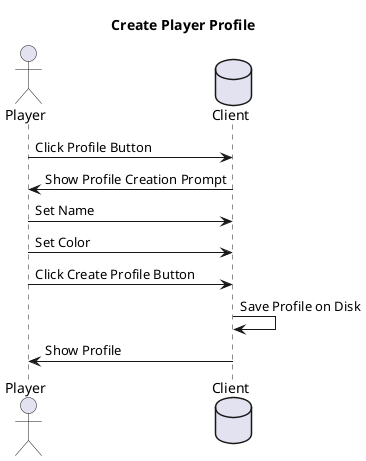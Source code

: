 @startuml
title Create Player Profile

actor Player
database Client

Player->Client: Click Profile Button
Client->Player: Show Profile Creation Prompt
Player->Client: Set Name
Player->Client: Set Color
Player->Client: Click Create Profile Button
Client->Client: Save Profile on Disk
Client->Player: Show Profile

@enduml
